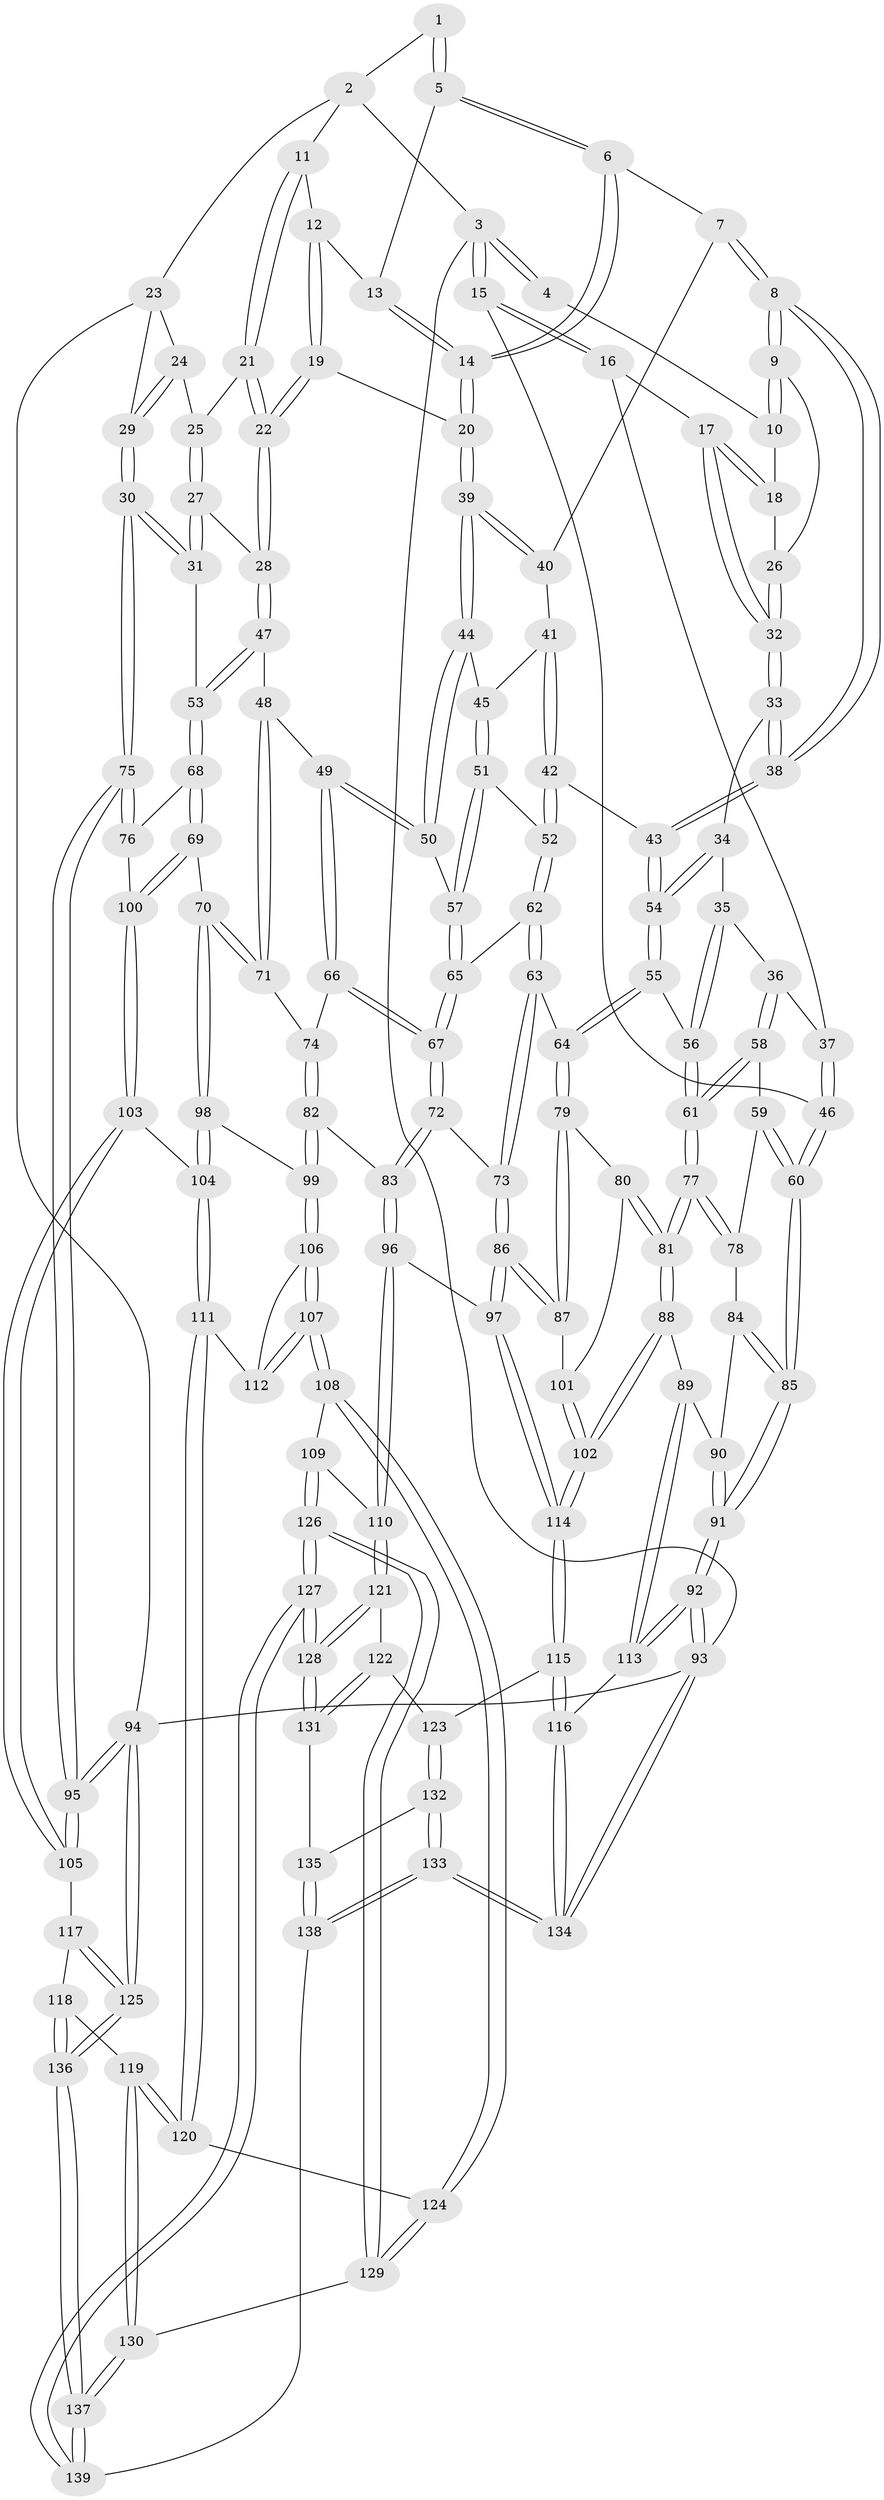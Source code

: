 // Generated by graph-tools (version 1.1) at 2025/51/03/09/25 03:51:01]
// undirected, 139 vertices, 344 edges
graph export_dot {
graph [start="1"]
  node [color=gray90,style=filled];
  1 [pos="+0.4886671255198004+0"];
  2 [pos="+0.913240156554883+0"];
  3 [pos="+0+0"];
  4 [pos="+0.3067120574785414+0"];
  5 [pos="+0.5104298620881513+0"];
  6 [pos="+0.5126134781078291+0.008115935066676757"];
  7 [pos="+0.4470203976287274+0.18226379818669244"];
  8 [pos="+0.356709553777165+0.20489572693778096"];
  9 [pos="+0.3264173807787238+0.18139786819387937"];
  10 [pos="+0.25267794389616494+0.008063868840706126"];
  11 [pos="+0.8495937781110456+0.07398866117875935"];
  12 [pos="+0.8276638247090694+0.08078424934420618"];
  13 [pos="+0.7051303560285483+0.08380200752448343"];
  14 [pos="+0.6458686596458771+0.21817647911811058"];
  15 [pos="+0+0"];
  16 [pos="+0.11272027097856693+0.1446574789669906"];
  17 [pos="+0.12064406840847545+0.1436349300441747"];
  18 [pos="+0.16194170631104898+0.11036542857975389"];
  19 [pos="+0.6623761201889861+0.23932494991305703"];
  20 [pos="+0.6500997380233061+0.2359874397771956"];
  21 [pos="+0.8560445252783555+0.08606003120428239"];
  22 [pos="+0.7148915941869517+0.27173481349468676"];
  23 [pos="+1+0.08521326287225485"];
  24 [pos="+0.8738967647284382+0.09499753993749872"];
  25 [pos="+0.857497230520998+0.08830233226512926"];
  26 [pos="+0.25774059380471637+0.21049845959327082"];
  27 [pos="+0.8617779927436057+0.2654297090526658"];
  28 [pos="+0.7234273378270705+0.2784377836105191"];
  29 [pos="+1+0.3298691170898807"];
  30 [pos="+1+0.4044620266445579"];
  31 [pos="+0.9373038912603745+0.33548397545008213"];
  32 [pos="+0.19939995557726597+0.27705836111206883"];
  33 [pos="+0.1997330982388585+0.28185918899725765"];
  34 [pos="+0.18909264297234027+0.2976209721497256"];
  35 [pos="+0.14397847697659286+0.3305043627069167"];
  36 [pos="+0.10962372729574912+0.33755319133160927"];
  37 [pos="+0.02466468280472781+0.2518805456428919"];
  38 [pos="+0.335377779701022+0.3124775768979787"];
  39 [pos="+0.5910014243315399+0.275454218879605"];
  40 [pos="+0.4640969479763901+0.2056819676369548"];
  41 [pos="+0.4464654294082703+0.2988027494176182"];
  42 [pos="+0.3762162789987671+0.3604711343847773"];
  43 [pos="+0.35502075063720434+0.3552858740432703"];
  44 [pos="+0.5728898302438302+0.3211742252859377"];
  45 [pos="+0.507721202872832+0.321074311226025"];
  46 [pos="+0+0.2976349062700431"];
  47 [pos="+0.7325241402929774+0.38877437112833807"];
  48 [pos="+0.6817800727901594+0.4181657526881205"];
  49 [pos="+0.627016134317436+0.4196565029904848"];
  50 [pos="+0.5727638098909728+0.376858870968439"];
  51 [pos="+0.4398687694393242+0.37124165769030437"];
  52 [pos="+0.38539726442972155+0.367723823194805"];
  53 [pos="+0.7868567895555524+0.4210237244368152"];
  54 [pos="+0.2781572646333037+0.43835758971175454"];
  55 [pos="+0.2639627062791726+0.46789186082222817"];
  56 [pos="+0.22430553624269112+0.4763061222290249"];
  57 [pos="+0.5340260790747074+0.4075382344359606"];
  58 [pos="+0.05895703474034021+0.4361476102307194"];
  59 [pos="+0.009458325900702069+0.44840988083472694"];
  60 [pos="+0+0.4298897921832278"];
  61 [pos="+0.1727107763613953+0.5069712887705493"];
  62 [pos="+0.4161829026339918+0.43336166432186923"];
  63 [pos="+0.4265055685382072+0.5200684668140915"];
  64 [pos="+0.3211670763652257+0.5270665095525674"];
  65 [pos="+0.5265262618230981+0.4226994764513983"];
  66 [pos="+0.6142204375714199+0.5043351557249727"];
  67 [pos="+0.5076901874278801+0.5113723993765957"];
  68 [pos="+0.7881661363770318+0.4315496522689663"];
  69 [pos="+0.7547460029935338+0.588479938019345"];
  70 [pos="+0.7531978588799993+0.5889727693017918"];
  71 [pos="+0.7139250449287956+0.5564952021270457"];
  72 [pos="+0.48107354090481896+0.5408549926938656"];
  73 [pos="+0.4456310792546443+0.5313213657076168"];
  74 [pos="+0.6319585836366916+0.5277841884054669"];
  75 [pos="+1+0.4295758895483235"];
  76 [pos="+0.9392353824665346+0.5349329683513512"];
  77 [pos="+0.1474607509643128+0.6067569902893748"];
  78 [pos="+0.050349875440856166+0.5582215408029351"];
  79 [pos="+0.31307831557217963+0.589927840804586"];
  80 [pos="+0.26209521180557255+0.6019526841014367"];
  81 [pos="+0.14790063199579273+0.6112771812484231"];
  82 [pos="+0.5521783954010487+0.6323024646032297"];
  83 [pos="+0.5133106435328312+0.6138913693412618"];
  84 [pos="+0.011329677448999861+0.5846018881123286"];
  85 [pos="+0+0.6194686571965118"];
  86 [pos="+0.34882401556686293+0.6834871063554048"];
  87 [pos="+0.3451576344722982+0.6796276695008643"];
  88 [pos="+0.14092723980676589+0.6505855613150741"];
  89 [pos="+0.10171965732268246+0.6585084166858526"];
  90 [pos="+0.08573613923915932+0.656779319334889"];
  91 [pos="+0+0.6870756418517089"];
  92 [pos="+0+0.7599098373271989"];
  93 [pos="+0+1"];
  94 [pos="+1+1"];
  95 [pos="+1+0.8275015688679409"];
  96 [pos="+0.3896937434012718+0.7266424964965114"];
  97 [pos="+0.3599821124327303+0.7032193251010175"];
  98 [pos="+0.7353982295854913+0.6145276960253292"];
  99 [pos="+0.5703910345040935+0.651014503567219"];
  100 [pos="+0.8509882453719456+0.6020626992866286"];
  101 [pos="+0.2521791336396447+0.6706123787014918"];
  102 [pos="+0.15432692208461726+0.6728235877580884"];
  103 [pos="+0.8924468396265748+0.7209461937300241"];
  104 [pos="+0.7222351876265083+0.7269956891137809"];
  105 [pos="+0.9019686431603725+0.7365572027013637"];
  106 [pos="+0.5743569742244886+0.6805301246365968"];
  107 [pos="+0.531949532056322+0.7929173813425455"];
  108 [pos="+0.5238201666231544+0.8077594381857339"];
  109 [pos="+0.44356668477534456+0.796731107358428"];
  110 [pos="+0.4080985592606576+0.7792962233957675"];
  111 [pos="+0.7111108471892071+0.7566714435226017"];
  112 [pos="+0.665599772862504+0.7402214707552262"];
  113 [pos="+0.001661376018227005+0.7885133154059238"];
  114 [pos="+0.17481854229899063+0.7922788306500731"];
  115 [pos="+0.17125785190352186+0.8114302222189248"];
  116 [pos="+0.11346574655757838+0.8375204561911466"];
  117 [pos="+0.8434147782936969+0.803267708160102"];
  118 [pos="+0.774403876859202+0.838312121087462"];
  119 [pos="+0.7328498304771465+0.8211101027106945"];
  120 [pos="+0.7166341432932534+0.7925916772479746"];
  121 [pos="+0.3481598740054769+0.8404449461947602"];
  122 [pos="+0.31968600063122316+0.8504629766613641"];
  123 [pos="+0.18188892450147323+0.8206445222816483"];
  124 [pos="+0.5348378011294522+0.8202750570422203"];
  125 [pos="+1+1"];
  126 [pos="+0.44047306563815103+1"];
  127 [pos="+0.43147526332164743+1"];
  128 [pos="+0.4060200588776235+0.9983527982003961"];
  129 [pos="+0.5654303732230294+0.9024172413788725"];
  130 [pos="+0.6333334881703158+0.935682481160086"];
  131 [pos="+0.29245977988860367+0.9425918879890234"];
  132 [pos="+0.20866490999940634+0.9091595305783059"];
  133 [pos="+0+1"];
  134 [pos="+0+1"];
  135 [pos="+0.26711198700997013+0.9543899442124404"];
  136 [pos="+0.9847861529403455+1"];
  137 [pos="+0.7721602529433195+1"];
  138 [pos="+0.16306592732519856+1"];
  139 [pos="+0.4313594354233711+1"];
  1 -- 2;
  1 -- 5;
  1 -- 5;
  2 -- 3;
  2 -- 11;
  2 -- 23;
  3 -- 4;
  3 -- 4;
  3 -- 15;
  3 -- 15;
  3 -- 93;
  4 -- 10;
  5 -- 6;
  5 -- 6;
  5 -- 13;
  6 -- 7;
  6 -- 14;
  6 -- 14;
  7 -- 8;
  7 -- 8;
  7 -- 40;
  8 -- 9;
  8 -- 9;
  8 -- 38;
  8 -- 38;
  9 -- 10;
  9 -- 10;
  9 -- 26;
  10 -- 18;
  11 -- 12;
  11 -- 21;
  11 -- 21;
  12 -- 13;
  12 -- 19;
  12 -- 19;
  13 -- 14;
  13 -- 14;
  14 -- 20;
  14 -- 20;
  15 -- 16;
  15 -- 16;
  15 -- 46;
  16 -- 17;
  16 -- 37;
  17 -- 18;
  17 -- 18;
  17 -- 32;
  17 -- 32;
  18 -- 26;
  19 -- 20;
  19 -- 22;
  19 -- 22;
  20 -- 39;
  20 -- 39;
  21 -- 22;
  21 -- 22;
  21 -- 25;
  22 -- 28;
  22 -- 28;
  23 -- 24;
  23 -- 29;
  23 -- 94;
  24 -- 25;
  24 -- 29;
  24 -- 29;
  25 -- 27;
  25 -- 27;
  26 -- 32;
  26 -- 32;
  27 -- 28;
  27 -- 31;
  27 -- 31;
  28 -- 47;
  28 -- 47;
  29 -- 30;
  29 -- 30;
  30 -- 31;
  30 -- 31;
  30 -- 75;
  30 -- 75;
  31 -- 53;
  32 -- 33;
  32 -- 33;
  33 -- 34;
  33 -- 38;
  33 -- 38;
  34 -- 35;
  34 -- 54;
  34 -- 54;
  35 -- 36;
  35 -- 56;
  35 -- 56;
  36 -- 37;
  36 -- 58;
  36 -- 58;
  37 -- 46;
  37 -- 46;
  38 -- 43;
  38 -- 43;
  39 -- 40;
  39 -- 40;
  39 -- 44;
  39 -- 44;
  40 -- 41;
  41 -- 42;
  41 -- 42;
  41 -- 45;
  42 -- 43;
  42 -- 52;
  42 -- 52;
  43 -- 54;
  43 -- 54;
  44 -- 45;
  44 -- 50;
  44 -- 50;
  45 -- 51;
  45 -- 51;
  46 -- 60;
  46 -- 60;
  47 -- 48;
  47 -- 53;
  47 -- 53;
  48 -- 49;
  48 -- 71;
  48 -- 71;
  49 -- 50;
  49 -- 50;
  49 -- 66;
  49 -- 66;
  50 -- 57;
  51 -- 52;
  51 -- 57;
  51 -- 57;
  52 -- 62;
  52 -- 62;
  53 -- 68;
  53 -- 68;
  54 -- 55;
  54 -- 55;
  55 -- 56;
  55 -- 64;
  55 -- 64;
  56 -- 61;
  56 -- 61;
  57 -- 65;
  57 -- 65;
  58 -- 59;
  58 -- 61;
  58 -- 61;
  59 -- 60;
  59 -- 60;
  59 -- 78;
  60 -- 85;
  60 -- 85;
  61 -- 77;
  61 -- 77;
  62 -- 63;
  62 -- 63;
  62 -- 65;
  63 -- 64;
  63 -- 73;
  63 -- 73;
  64 -- 79;
  64 -- 79;
  65 -- 67;
  65 -- 67;
  66 -- 67;
  66 -- 67;
  66 -- 74;
  67 -- 72;
  67 -- 72;
  68 -- 69;
  68 -- 69;
  68 -- 76;
  69 -- 70;
  69 -- 100;
  69 -- 100;
  70 -- 71;
  70 -- 71;
  70 -- 98;
  70 -- 98;
  71 -- 74;
  72 -- 73;
  72 -- 83;
  72 -- 83;
  73 -- 86;
  73 -- 86;
  74 -- 82;
  74 -- 82;
  75 -- 76;
  75 -- 76;
  75 -- 95;
  75 -- 95;
  76 -- 100;
  77 -- 78;
  77 -- 78;
  77 -- 81;
  77 -- 81;
  78 -- 84;
  79 -- 80;
  79 -- 87;
  79 -- 87;
  80 -- 81;
  80 -- 81;
  80 -- 101;
  81 -- 88;
  81 -- 88;
  82 -- 83;
  82 -- 99;
  82 -- 99;
  83 -- 96;
  83 -- 96;
  84 -- 85;
  84 -- 85;
  84 -- 90;
  85 -- 91;
  85 -- 91;
  86 -- 87;
  86 -- 87;
  86 -- 97;
  86 -- 97;
  87 -- 101;
  88 -- 89;
  88 -- 102;
  88 -- 102;
  89 -- 90;
  89 -- 113;
  89 -- 113;
  90 -- 91;
  90 -- 91;
  91 -- 92;
  91 -- 92;
  92 -- 93;
  92 -- 93;
  92 -- 113;
  92 -- 113;
  93 -- 134;
  93 -- 134;
  93 -- 94;
  94 -- 95;
  94 -- 95;
  94 -- 125;
  94 -- 125;
  95 -- 105;
  95 -- 105;
  96 -- 97;
  96 -- 110;
  96 -- 110;
  97 -- 114;
  97 -- 114;
  98 -- 99;
  98 -- 104;
  98 -- 104;
  99 -- 106;
  99 -- 106;
  100 -- 103;
  100 -- 103;
  101 -- 102;
  101 -- 102;
  102 -- 114;
  102 -- 114;
  103 -- 104;
  103 -- 105;
  103 -- 105;
  104 -- 111;
  104 -- 111;
  105 -- 117;
  106 -- 107;
  106 -- 107;
  106 -- 112;
  107 -- 108;
  107 -- 108;
  107 -- 112;
  107 -- 112;
  108 -- 109;
  108 -- 124;
  108 -- 124;
  109 -- 110;
  109 -- 126;
  109 -- 126;
  110 -- 121;
  110 -- 121;
  111 -- 112;
  111 -- 120;
  111 -- 120;
  113 -- 116;
  114 -- 115;
  114 -- 115;
  115 -- 116;
  115 -- 116;
  115 -- 123;
  116 -- 134;
  116 -- 134;
  117 -- 118;
  117 -- 125;
  117 -- 125;
  118 -- 119;
  118 -- 136;
  118 -- 136;
  119 -- 120;
  119 -- 120;
  119 -- 130;
  119 -- 130;
  120 -- 124;
  121 -- 122;
  121 -- 128;
  121 -- 128;
  122 -- 123;
  122 -- 131;
  122 -- 131;
  123 -- 132;
  123 -- 132;
  124 -- 129;
  124 -- 129;
  125 -- 136;
  125 -- 136;
  126 -- 127;
  126 -- 127;
  126 -- 129;
  126 -- 129;
  127 -- 128;
  127 -- 128;
  127 -- 139;
  127 -- 139;
  128 -- 131;
  128 -- 131;
  129 -- 130;
  130 -- 137;
  130 -- 137;
  131 -- 135;
  132 -- 133;
  132 -- 133;
  132 -- 135;
  133 -- 134;
  133 -- 134;
  133 -- 138;
  133 -- 138;
  135 -- 138;
  135 -- 138;
  136 -- 137;
  136 -- 137;
  137 -- 139;
  137 -- 139;
  138 -- 139;
}
